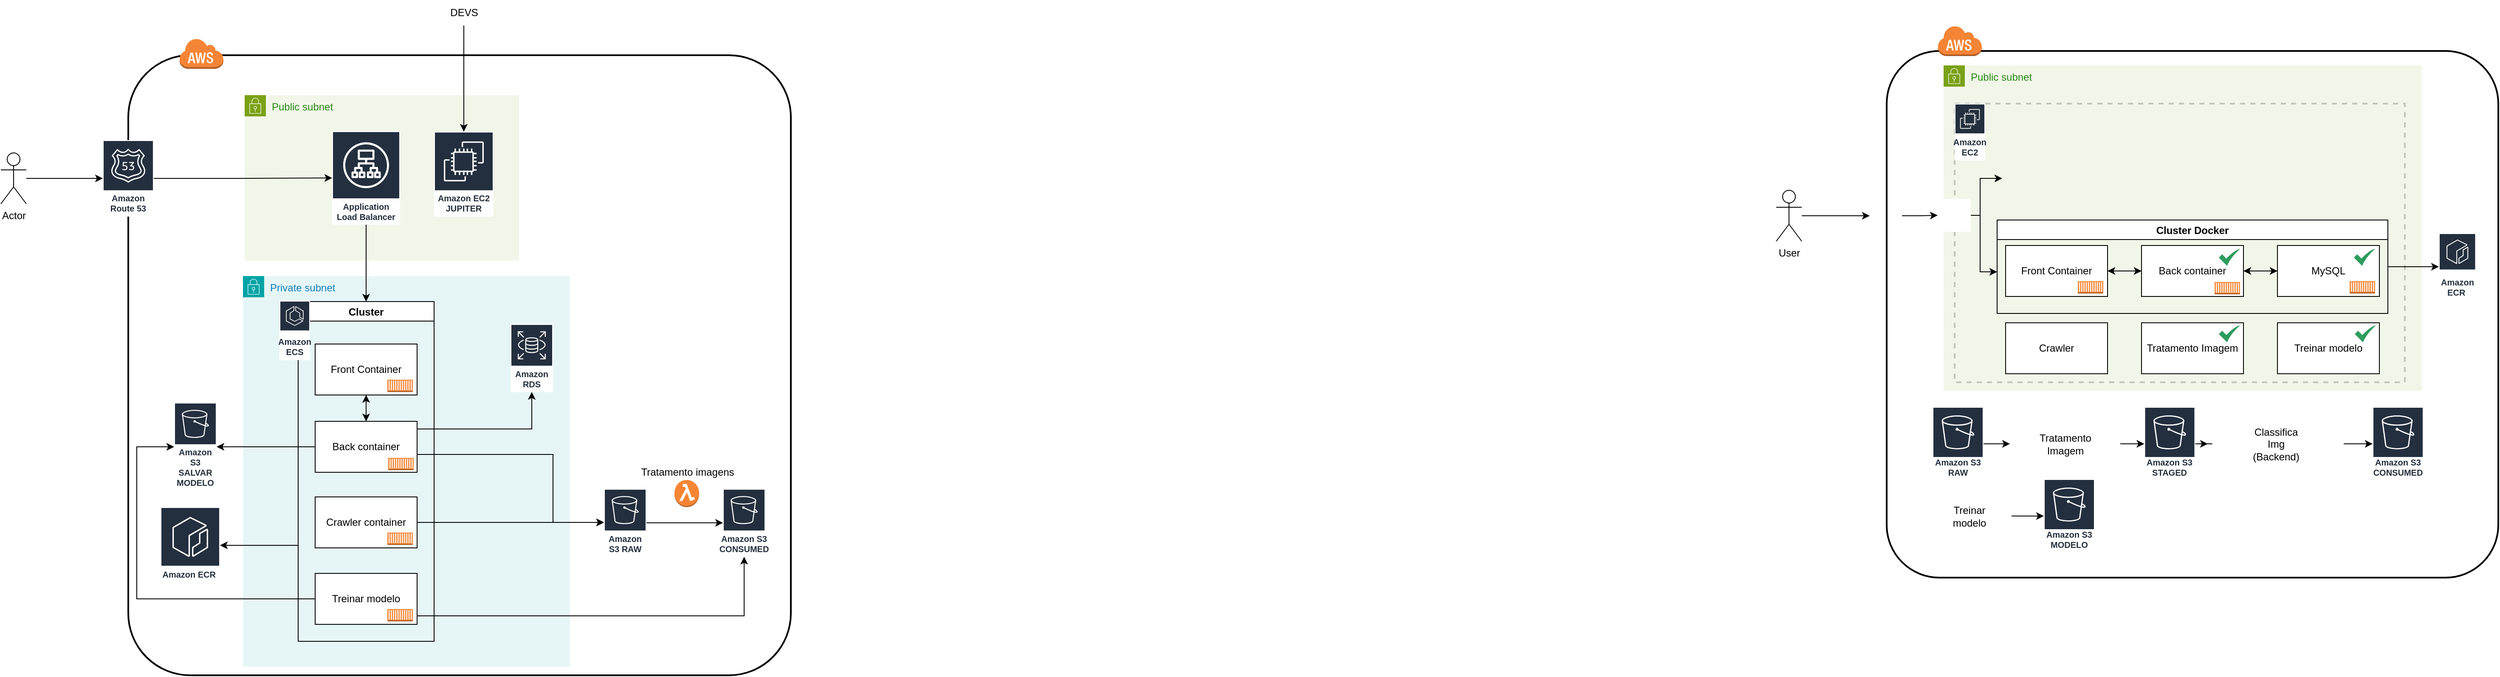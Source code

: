 <mxfile version="24.4.4" type="device" pages="2">
  <diagram name="OLD" id="ZqrJ_23zCe6DwrdORcf6">
    <mxGraphModel dx="1877" dy="562" grid="1" gridSize="10" guides="1" tooltips="1" connect="1" arrows="1" fold="1" page="1" pageScale="1" pageWidth="827" pageHeight="1169" math="0" shadow="0">
      <root>
        <mxCell id="0" />
        <mxCell id="1" parent="0" />
        <mxCell id="BIoWJ3cozUv3GEVTjLDB-1" value="" style="rounded=1;arcSize=10;dashed=0;fillColor=none;gradientColor=none;strokeWidth=2;" parent="1" vertex="1">
          <mxGeometry x="1620" y="230" width="720" height="620" as="geometry" />
        </mxCell>
        <mxCell id="BIoWJ3cozUv3GEVTjLDB-9" value="Public subnet" style="points=[[0,0],[0.25,0],[0.5,0],[0.75,0],[1,0],[1,0.25],[1,0.5],[1,0.75],[1,1],[0.75,1],[0.5,1],[0.25,1],[0,1],[0,0.75],[0,0.5],[0,0.25]];outlineConnect=0;gradientColor=none;html=1;whiteSpace=wrap;fontSize=12;fontStyle=0;container=1;pointerEvents=0;collapsible=0;recursiveResize=0;shape=mxgraph.aws4.group;grIcon=mxgraph.aws4.group_security_group;grStroke=0;strokeColor=#7AA116;fillColor=#F2F6E8;verticalAlign=top;align=left;spacingLeft=30;fontColor=#248814;dashed=0;" parent="1" vertex="1">
          <mxGeometry x="1687" y="247" width="563" height="383" as="geometry" />
        </mxCell>
        <mxCell id="BIoWJ3cozUv3GEVTjLDB-45" value="" style="rounded=0;whiteSpace=wrap;html=1;dashed=1;labelBackgroundColor=none;opacity=20;fillColor=none;strokeWidth=2;" parent="1" vertex="1">
          <mxGeometry x="1700" y="292" width="530" height="328" as="geometry" />
        </mxCell>
        <mxCell id="lmjdraqhG0q6nObBBJ_i-1" value="" style="rounded=1;arcSize=10;dashed=0;fillColor=none;gradientColor=none;strokeWidth=2;" parent="1" vertex="1">
          <mxGeometry x="-450" y="235" width="780" height="730" as="geometry" />
        </mxCell>
        <mxCell id="lmjdraqhG0q6nObBBJ_i-33" value="Private subnet" style="points=[[0,0],[0.25,0],[0.5,0],[0.75,0],[1,0],[1,0.25],[1,0.5],[1,0.75],[1,1],[0.75,1],[0.5,1],[0.25,1],[0,1],[0,0.75],[0,0.5],[0,0.25]];outlineConnect=0;gradientColor=none;html=1;whiteSpace=wrap;fontSize=12;fontStyle=0;container=1;pointerEvents=0;collapsible=0;recursiveResize=0;shape=mxgraph.aws4.group;grIcon=mxgraph.aws4.group_security_group;grStroke=0;strokeColor=#00A4A6;fillColor=#E6F6F7;verticalAlign=top;align=left;spacingLeft=30;fontColor=#147EBA;dashed=0;" parent="1" vertex="1">
          <mxGeometry x="-315" y="495" width="385" height="460" as="geometry" />
        </mxCell>
        <mxCell id="lmjdraqhG0q6nObBBJ_i-39" style="edgeStyle=orthogonalEdgeStyle;rounded=0;orthogonalLoop=1;jettySize=auto;html=1;" parent="1" source="lmjdraqhG0q6nObBBJ_i-18" target="lmjdraqhG0q6nObBBJ_i-27" edge="1">
          <mxGeometry relative="1" as="geometry">
            <Array as="points">
              <mxPoint x="-280" y="812" />
              <mxPoint x="-280" y="812" />
            </Array>
          </mxGeometry>
        </mxCell>
        <mxCell id="lmjdraqhG0q6nObBBJ_i-18" value="Cluster" style="swimlane;" parent="1" vertex="1">
          <mxGeometry x="-250" y="525" width="160" height="400" as="geometry" />
        </mxCell>
        <mxCell id="lmjdraqhG0q6nObBBJ_i-2" value="" style="dashed=0;html=1;shape=mxgraph.aws3.cloud;fillColor=#F58536;gradientColor=none;dashed=0;" parent="1" vertex="1">
          <mxGeometry x="-390" y="215" width="52" height="36" as="geometry" />
        </mxCell>
        <mxCell id="lmjdraqhG0q6nObBBJ_i-12" style="edgeStyle=orthogonalEdgeStyle;rounded=0;orthogonalLoop=1;jettySize=auto;html=1;" parent="1" source="lmjdraqhG0q6nObBBJ_i-3" target="lmjdraqhG0q6nObBBJ_i-5" edge="1">
          <mxGeometry relative="1" as="geometry" />
        </mxCell>
        <mxCell id="lmjdraqhG0q6nObBBJ_i-3" value="Actor" style="shape=umlActor;verticalLabelPosition=bottom;verticalAlign=top;html=1;outlineConnect=0;" parent="1" vertex="1">
          <mxGeometry x="-600" y="350" width="30" height="60" as="geometry" />
        </mxCell>
        <mxCell id="lmjdraqhG0q6nObBBJ_i-5" value="Amazon Route 53" style="sketch=0;outlineConnect=0;fontColor=#232F3E;gradientColor=none;strokeColor=#ffffff;fillColor=#232F3E;dashed=0;verticalLabelPosition=middle;verticalAlign=bottom;align=center;html=1;whiteSpace=wrap;fontSize=10;fontStyle=1;spacing=3;shape=mxgraph.aws4.productIcon;prIcon=mxgraph.aws4.route_53;" parent="1" vertex="1">
          <mxGeometry x="-480" y="335" width="60" height="90" as="geometry" />
        </mxCell>
        <mxCell id="lmjdraqhG0q6nObBBJ_i-7" value="Public subnet" style="points=[[0,0],[0.25,0],[0.5,0],[0.75,0],[1,0],[1,0.25],[1,0.5],[1,0.75],[1,1],[0.75,1],[0.5,1],[0.25,1],[0,1],[0,0.75],[0,0.5],[0,0.25]];outlineConnect=0;gradientColor=none;html=1;whiteSpace=wrap;fontSize=12;fontStyle=0;container=1;pointerEvents=0;collapsible=0;recursiveResize=0;shape=mxgraph.aws4.group;grIcon=mxgraph.aws4.group_security_group;grStroke=0;strokeColor=#7AA116;fillColor=#F2F6E8;verticalAlign=top;align=left;spacingLeft=30;fontColor=#248814;dashed=0;" parent="1" vertex="1">
          <mxGeometry x="-313" y="282" width="323" height="195" as="geometry" />
        </mxCell>
        <mxCell id="lmjdraqhG0q6nObBBJ_i-69" style="edgeStyle=orthogonalEdgeStyle;rounded=0;orthogonalLoop=1;jettySize=auto;html=1;entryX=0.5;entryY=0;entryDx=0;entryDy=0;" parent="1" source="lmjdraqhG0q6nObBBJ_i-6" target="lmjdraqhG0q6nObBBJ_i-18" edge="1">
          <mxGeometry relative="1" as="geometry" />
        </mxCell>
        <mxCell id="lmjdraqhG0q6nObBBJ_i-6" value="Application Load Balancer" style="sketch=0;outlineConnect=0;fontColor=#232F3E;gradientColor=none;strokeColor=#ffffff;fillColor=#232F3E;dashed=0;verticalLabelPosition=middle;verticalAlign=bottom;align=center;html=1;whiteSpace=wrap;fontSize=10;fontStyle=1;spacing=3;shape=mxgraph.aws4.productIcon;prIcon=mxgraph.aws4.application_load_balancer;" parent="1" vertex="1">
          <mxGeometry x="-210" y="324.5" width="80" height="110" as="geometry" />
        </mxCell>
        <mxCell id="lmjdraqhG0q6nObBBJ_i-9" value="Amazon EC2&lt;div&gt;JUPITER&lt;/div&gt;" style="sketch=0;outlineConnect=0;fontColor=#232F3E;gradientColor=none;strokeColor=#ffffff;fillColor=#232F3E;dashed=0;verticalLabelPosition=middle;verticalAlign=bottom;align=center;html=1;whiteSpace=wrap;fontSize=10;fontStyle=1;spacing=3;shape=mxgraph.aws4.productIcon;prIcon=mxgraph.aws4.ec2;" parent="1" vertex="1">
          <mxGeometry x="-90" y="325" width="70" height="100" as="geometry" />
        </mxCell>
        <mxCell id="lmjdraqhG0q6nObBBJ_i-11" style="edgeStyle=orthogonalEdgeStyle;rounded=0;orthogonalLoop=1;jettySize=auto;html=1;" parent="1" source="lmjdraqhG0q6nObBBJ_i-10" target="lmjdraqhG0q6nObBBJ_i-9" edge="1">
          <mxGeometry relative="1" as="geometry" />
        </mxCell>
        <mxCell id="lmjdraqhG0q6nObBBJ_i-10" value="DEVS" style="text;html=1;align=center;verticalAlign=middle;resizable=0;points=[];autosize=1;strokeColor=none;fillColor=none;" parent="1" vertex="1">
          <mxGeometry x="-85" y="170" width="60" height="30" as="geometry" />
        </mxCell>
        <mxCell id="lmjdraqhG0q6nObBBJ_i-16" value="Amazon ECS" style="sketch=0;outlineConnect=0;fontColor=#232F3E;gradientColor=none;strokeColor=#ffffff;fillColor=#232F3E;dashed=0;verticalLabelPosition=middle;verticalAlign=bottom;align=center;html=1;whiteSpace=wrap;fontSize=10;fontStyle=1;spacing=3;shape=mxgraph.aws4.productIcon;prIcon=mxgraph.aws4.ecs;" parent="1" vertex="1">
          <mxGeometry x="-272" y="524" width="36" height="70" as="geometry" />
        </mxCell>
        <mxCell id="lmjdraqhG0q6nObBBJ_i-30" style="edgeStyle=orthogonalEdgeStyle;rounded=0;orthogonalLoop=1;jettySize=auto;html=1;" parent="1" source="lmjdraqhG0q6nObBBJ_i-21" target="lmjdraqhG0q6nObBBJ_i-22" edge="1">
          <mxGeometry relative="1" as="geometry" />
        </mxCell>
        <mxCell id="lmjdraqhG0q6nObBBJ_i-21" value="Front Container" style="whiteSpace=wrap;html=1;" parent="1" vertex="1">
          <mxGeometry x="-230" y="575" width="120" height="60" as="geometry" />
        </mxCell>
        <mxCell id="lmjdraqhG0q6nObBBJ_i-31" style="edgeStyle=orthogonalEdgeStyle;rounded=0;orthogonalLoop=1;jettySize=auto;html=1;" parent="1" source="lmjdraqhG0q6nObBBJ_i-22" target="lmjdraqhG0q6nObBBJ_i-21" edge="1">
          <mxGeometry relative="1" as="geometry" />
        </mxCell>
        <mxCell id="lmjdraqhG0q6nObBBJ_i-23" value="" style="outlineConnect=0;dashed=0;verticalLabelPosition=bottom;verticalAlign=top;align=center;html=1;shape=mxgraph.aws3.ec2_compute_container;fillColor=#F58534;gradientColor=none;" parent="1" vertex="1">
          <mxGeometry x="-145" y="617" width="30" height="14.5" as="geometry" />
        </mxCell>
        <mxCell id="lmjdraqhG0q6nObBBJ_i-27" value="Amazon ECR&amp;nbsp;" style="sketch=0;outlineConnect=0;fontColor=#232F3E;gradientColor=none;strokeColor=#ffffff;fillColor=#232F3E;dashed=0;verticalLabelPosition=middle;verticalAlign=bottom;align=center;html=1;whiteSpace=wrap;fontSize=10;fontStyle=1;spacing=3;shape=mxgraph.aws4.productIcon;prIcon=mxgraph.aws4.ecr;" parent="1" vertex="1">
          <mxGeometry x="-412" y="767" width="70" height="89" as="geometry" />
        </mxCell>
        <mxCell id="lmjdraqhG0q6nObBBJ_i-38" style="edgeStyle=orthogonalEdgeStyle;rounded=0;orthogonalLoop=1;jettySize=auto;html=1;" parent="1" source="lmjdraqhG0q6nObBBJ_i-5" target="lmjdraqhG0q6nObBBJ_i-6" edge="1">
          <mxGeometry relative="1" as="geometry" />
        </mxCell>
        <mxCell id="lmjdraqhG0q6nObBBJ_i-73" style="edgeStyle=orthogonalEdgeStyle;rounded=0;orthogonalLoop=1;jettySize=auto;html=1;" parent="1" source="lmjdraqhG0q6nObBBJ_i-40" target="lmjdraqhG0q6nObBBJ_i-41" edge="1">
          <mxGeometry relative="1" as="geometry" />
        </mxCell>
        <mxCell id="lmjdraqhG0q6nObBBJ_i-40" value="Amazon S3 RAW" style="sketch=0;outlineConnect=0;fontColor=#232F3E;gradientColor=none;strokeColor=#ffffff;fillColor=#232F3E;dashed=0;verticalLabelPosition=middle;verticalAlign=bottom;align=center;html=1;whiteSpace=wrap;fontSize=10;fontStyle=1;spacing=3;shape=mxgraph.aws4.productIcon;prIcon=mxgraph.aws4.s3;" parent="1" vertex="1">
          <mxGeometry x="110" y="745.5" width="50" height="80" as="geometry" />
        </mxCell>
        <mxCell id="lmjdraqhG0q6nObBBJ_i-41" value="Amazon S3 CONSUMED" style="sketch=0;outlineConnect=0;fontColor=#232F3E;gradientColor=none;strokeColor=#ffffff;fillColor=#232F3E;dashed=0;verticalLabelPosition=middle;verticalAlign=bottom;align=center;html=1;whiteSpace=wrap;fontSize=10;fontStyle=1;spacing=3;shape=mxgraph.aws4.productIcon;prIcon=mxgraph.aws4.s3;" parent="1" vertex="1">
          <mxGeometry x="250" y="745.5" width="50" height="80" as="geometry" />
        </mxCell>
        <mxCell id="lmjdraqhG0q6nObBBJ_i-44" value="Tratamento imagens" style="outlineConnect=0;dashed=0;verticalLabelPosition=top;verticalAlign=bottom;align=center;html=1;shape=mxgraph.aws3.lambda_function;fillColor=#F58534;gradientColor=none;labelPosition=center;" parent="1" vertex="1">
          <mxGeometry x="193" y="735" width="29" height="32" as="geometry" />
        </mxCell>
        <mxCell id="lmjdraqhG0q6nObBBJ_i-58" value="Amazon S3 SALVAR MODELO" style="sketch=0;outlineConnect=0;fontColor=#232F3E;gradientColor=none;strokeColor=#ffffff;fillColor=#232F3E;dashed=0;verticalLabelPosition=middle;verticalAlign=bottom;align=center;html=1;whiteSpace=wrap;fontSize=10;fontStyle=1;spacing=3;shape=mxgraph.aws4.productIcon;prIcon=mxgraph.aws4.s3;" parent="1" vertex="1">
          <mxGeometry x="-396" y="644" width="50" height="104" as="geometry" />
        </mxCell>
        <mxCell id="lmjdraqhG0q6nObBBJ_i-63" value="Amazon RDS" style="sketch=0;outlineConnect=0;fontColor=#232F3E;gradientColor=none;strokeColor=#ffffff;fillColor=#232F3E;dashed=0;verticalLabelPosition=middle;verticalAlign=bottom;align=center;html=1;whiteSpace=wrap;fontSize=10;fontStyle=1;spacing=3;shape=mxgraph.aws4.productIcon;prIcon=mxgraph.aws4.rds;" parent="1" vertex="1">
          <mxGeometry y="551.5" width="50" height="80" as="geometry" />
        </mxCell>
        <mxCell id="lmjdraqhG0q6nObBBJ_i-65" value="" style="group" parent="1" vertex="1" connectable="0">
          <mxGeometry x="-230" y="845" width="120" height="60" as="geometry" />
        </mxCell>
        <mxCell id="lmjdraqhG0q6nObBBJ_i-51" value="Treinar modelo" style="whiteSpace=wrap;html=1;" parent="lmjdraqhG0q6nObBBJ_i-65" vertex="1">
          <mxGeometry width="120" height="60" as="geometry" />
        </mxCell>
        <mxCell id="lmjdraqhG0q6nObBBJ_i-52" value="" style="outlineConnect=0;dashed=0;verticalLabelPosition=bottom;verticalAlign=top;align=center;html=1;shape=mxgraph.aws3.ec2_compute_container;fillColor=#F58534;gradientColor=none;" parent="lmjdraqhG0q6nObBBJ_i-65" vertex="1">
          <mxGeometry x="85" y="42" width="30" height="14.5" as="geometry" />
        </mxCell>
        <mxCell id="lmjdraqhG0q6nObBBJ_i-53" value="" style="shape=image;html=1;verticalAlign=top;verticalLabelPosition=bottom;labelBackgroundColor=#ffffff;imageAspect=0;aspect=fixed;image=https://cdn1.iconfinder.com/data/icons/material-core/20/schedule-128.png" parent="lmjdraqhG0q6nObBBJ_i-65" vertex="1">
          <mxGeometry x="4" y="3" width="18" height="18" as="geometry" />
        </mxCell>
        <mxCell id="lmjdraqhG0q6nObBBJ_i-66" value="" style="group" parent="1" vertex="1" connectable="0">
          <mxGeometry x="-230" y="755" width="120" height="60" as="geometry" />
        </mxCell>
        <mxCell id="lmjdraqhG0q6nObBBJ_i-47" value="Crawler container" style="whiteSpace=wrap;html=1;" parent="lmjdraqhG0q6nObBBJ_i-66" vertex="1">
          <mxGeometry width="120" height="60" as="geometry" />
        </mxCell>
        <mxCell id="lmjdraqhG0q6nObBBJ_i-48" value="" style="outlineConnect=0;dashed=0;verticalLabelPosition=bottom;verticalAlign=top;align=center;html=1;shape=mxgraph.aws3.ec2_compute_container;fillColor=#F58534;gradientColor=none;" parent="lmjdraqhG0q6nObBBJ_i-66" vertex="1">
          <mxGeometry x="85" y="42" width="30" height="14.5" as="geometry" />
        </mxCell>
        <mxCell id="lmjdraqhG0q6nObBBJ_i-50" value="" style="shape=image;html=1;verticalAlign=top;verticalLabelPosition=bottom;labelBackgroundColor=#ffffff;imageAspect=0;aspect=fixed;image=https://cdn1.iconfinder.com/data/icons/material-core/20/schedule-128.png" parent="lmjdraqhG0q6nObBBJ_i-66" vertex="1">
          <mxGeometry x="4" y="3" width="18" height="18" as="geometry" />
        </mxCell>
        <mxCell id="lmjdraqhG0q6nObBBJ_i-67" value="" style="group" parent="1" vertex="1" connectable="0">
          <mxGeometry x="-230" y="666" width="120" height="60" as="geometry" />
        </mxCell>
        <mxCell id="lmjdraqhG0q6nObBBJ_i-22" value="Back container" style="whiteSpace=wrap;html=1;" parent="lmjdraqhG0q6nObBBJ_i-67" vertex="1">
          <mxGeometry width="120" height="60" as="geometry" />
        </mxCell>
        <mxCell id="lmjdraqhG0q6nObBBJ_i-24" value="" style="outlineConnect=0;dashed=0;verticalLabelPosition=bottom;verticalAlign=top;align=center;html=1;shape=mxgraph.aws3.ec2_compute_container;fillColor=#F58534;gradientColor=none;" parent="lmjdraqhG0q6nObBBJ_i-67" vertex="1">
          <mxGeometry x="86" y="43" width="30" height="14.5" as="geometry" />
        </mxCell>
        <mxCell id="lmjdraqhG0q6nObBBJ_i-68" style="edgeStyle=orthogonalEdgeStyle;rounded=0;orthogonalLoop=1;jettySize=auto;html=1;" parent="1" source="lmjdraqhG0q6nObBBJ_i-22" target="lmjdraqhG0q6nObBBJ_i-63" edge="1">
          <mxGeometry relative="1" as="geometry">
            <Array as="points">
              <mxPoint x="25" y="675" />
            </Array>
          </mxGeometry>
        </mxCell>
        <mxCell id="lmjdraqhG0q6nObBBJ_i-70" style="edgeStyle=orthogonalEdgeStyle;rounded=0;orthogonalLoop=1;jettySize=auto;html=1;" parent="1" source="lmjdraqhG0q6nObBBJ_i-22" target="lmjdraqhG0q6nObBBJ_i-40" edge="1">
          <mxGeometry relative="1" as="geometry">
            <Array as="points">
              <mxPoint x="50" y="705" />
              <mxPoint x="50" y="785" />
            </Array>
          </mxGeometry>
        </mxCell>
        <mxCell id="lmjdraqhG0q6nObBBJ_i-71" style="edgeStyle=orthogonalEdgeStyle;rounded=0;orthogonalLoop=1;jettySize=auto;html=1;" parent="1" source="lmjdraqhG0q6nObBBJ_i-47" target="lmjdraqhG0q6nObBBJ_i-40" edge="1">
          <mxGeometry relative="1" as="geometry">
            <Array as="points">
              <mxPoint x="60" y="785" />
              <mxPoint x="60" y="785" />
            </Array>
          </mxGeometry>
        </mxCell>
        <mxCell id="lmjdraqhG0q6nObBBJ_i-72" style="edgeStyle=orthogonalEdgeStyle;rounded=0;orthogonalLoop=1;jettySize=auto;html=1;" parent="1" source="lmjdraqhG0q6nObBBJ_i-51" target="lmjdraqhG0q6nObBBJ_i-41" edge="1">
          <mxGeometry relative="1" as="geometry">
            <Array as="points">
              <mxPoint x="275" y="895" />
            </Array>
          </mxGeometry>
        </mxCell>
        <mxCell id="lmjdraqhG0q6nObBBJ_i-74" style="edgeStyle=orthogonalEdgeStyle;rounded=0;orthogonalLoop=1;jettySize=auto;html=1;" parent="1" source="lmjdraqhG0q6nObBBJ_i-22" target="lmjdraqhG0q6nObBBJ_i-58" edge="1">
          <mxGeometry relative="1" as="geometry" />
        </mxCell>
        <mxCell id="lmjdraqhG0q6nObBBJ_i-75" style="edgeStyle=orthogonalEdgeStyle;rounded=0;orthogonalLoop=1;jettySize=auto;html=1;" parent="1" source="lmjdraqhG0q6nObBBJ_i-51" target="lmjdraqhG0q6nObBBJ_i-58" edge="1">
          <mxGeometry relative="1" as="geometry">
            <Array as="points">
              <mxPoint x="-440" y="875" />
              <mxPoint x="-440" y="696" />
            </Array>
          </mxGeometry>
        </mxCell>
        <mxCell id="luwaq-FpW5Ecqqxh3gmB-5" style="edgeStyle=orthogonalEdgeStyle;rounded=0;orthogonalLoop=1;jettySize=auto;html=1;" parent="1" source="BIoWJ3cozUv3GEVTjLDB-4" target="BIoWJ3cozUv3GEVTjLDB-20" edge="1">
          <mxGeometry relative="1" as="geometry" />
        </mxCell>
        <mxCell id="BIoWJ3cozUv3GEVTjLDB-4" value="Cluster Docker" style="swimlane;" parent="1" vertex="1">
          <mxGeometry x="1750" y="429" width="460" height="110" as="geometry" />
        </mxCell>
        <mxCell id="BIoWJ3cozUv3GEVTjLDB-5" value="" style="dashed=0;html=1;shape=mxgraph.aws3.cloud;fillColor=#F58536;gradientColor=none;dashed=0;" parent="1" vertex="1">
          <mxGeometry x="1680" y="200" width="52" height="36" as="geometry" />
        </mxCell>
        <mxCell id="BIoWJ3cozUv3GEVTjLDB-63" style="edgeStyle=orthogonalEdgeStyle;rounded=0;orthogonalLoop=1;jettySize=auto;html=1;" parent="1" source="BIoWJ3cozUv3GEVTjLDB-7" target="BIoWJ3cozUv3GEVTjLDB-62" edge="1">
          <mxGeometry relative="1" as="geometry" />
        </mxCell>
        <mxCell id="BIoWJ3cozUv3GEVTjLDB-7" value="User" style="shape=umlActor;verticalLabelPosition=bottom;verticalAlign=top;html=1;outlineConnect=0;" parent="1" vertex="1">
          <mxGeometry x="1490" y="394" width="30" height="60" as="geometry" />
        </mxCell>
        <mxCell id="BIoWJ3cozUv3GEVTjLDB-16" style="edgeStyle=orthogonalEdgeStyle;rounded=0;orthogonalLoop=1;jettySize=auto;html=1;" parent="1" source="BIoWJ3cozUv3GEVTjLDB-17" target="BIoWJ3cozUv3GEVTjLDB-37" edge="1">
          <mxGeometry relative="1" as="geometry" />
        </mxCell>
        <mxCell id="BIoWJ3cozUv3GEVTjLDB-17" value="Front Container" style="whiteSpace=wrap;html=1;" parent="1" vertex="1">
          <mxGeometry x="1760" y="459" width="120" height="60" as="geometry" />
        </mxCell>
        <mxCell id="BIoWJ3cozUv3GEVTjLDB-18" style="edgeStyle=orthogonalEdgeStyle;rounded=0;orthogonalLoop=1;jettySize=auto;html=1;" parent="1" source="BIoWJ3cozUv3GEVTjLDB-37" target="BIoWJ3cozUv3GEVTjLDB-17" edge="1">
          <mxGeometry relative="1" as="geometry" />
        </mxCell>
        <mxCell id="BIoWJ3cozUv3GEVTjLDB-19" value="" style="outlineConnect=0;dashed=0;verticalLabelPosition=bottom;verticalAlign=top;align=center;html=1;shape=mxgraph.aws3.ec2_compute_container;fillColor=#F58534;gradientColor=none;" parent="1" vertex="1">
          <mxGeometry x="1845" y="501" width="30" height="14.5" as="geometry" />
        </mxCell>
        <mxCell id="BIoWJ3cozUv3GEVTjLDB-20" value="Amazon ECR&amp;nbsp;" style="sketch=0;outlineConnect=0;fontColor=#232F3E;gradientColor=none;strokeColor=#ffffff;fillColor=#232F3E;dashed=0;verticalLabelPosition=middle;verticalAlign=bottom;align=center;html=1;whiteSpace=wrap;fontSize=10;fontStyle=1;spacing=3;shape=mxgraph.aws4.productIcon;prIcon=mxgraph.aws4.ecr;" parent="1" vertex="1">
          <mxGeometry x="2270" y="444.5" width="43.75" height="79" as="geometry" />
        </mxCell>
        <mxCell id="BIoWJ3cozUv3GEVTjLDB-28" value="" style="group" parent="1" vertex="1" connectable="0">
          <mxGeometry x="1920" y="550" width="120" height="60" as="geometry" />
        </mxCell>
        <mxCell id="BIoWJ3cozUv3GEVTjLDB-29" value="Tratamento Imagem" style="whiteSpace=wrap;html=1;" parent="BIoWJ3cozUv3GEVTjLDB-28" vertex="1">
          <mxGeometry width="120" height="60" as="geometry" />
        </mxCell>
        <mxCell id="BIoWJ3cozUv3GEVTjLDB-31" value="" style="shape=image;html=1;verticalAlign=top;verticalLabelPosition=bottom;labelBackgroundColor=#ffffff;imageAspect=0;aspect=fixed;image=https://cdn1.iconfinder.com/data/icons/material-core/20/schedule-128.png" parent="BIoWJ3cozUv3GEVTjLDB-28" vertex="1">
          <mxGeometry x="4" y="3" width="18" height="18" as="geometry" />
        </mxCell>
        <mxCell id="BIoWJ3cozUv3GEVTjLDB-32" value="" style="group" parent="1" vertex="1" connectable="0">
          <mxGeometry x="1760" y="550" width="120" height="60" as="geometry" />
        </mxCell>
        <mxCell id="BIoWJ3cozUv3GEVTjLDB-33" value="Crawler" style="whiteSpace=wrap;html=1;" parent="BIoWJ3cozUv3GEVTjLDB-32" vertex="1">
          <mxGeometry width="120" height="60" as="geometry" />
        </mxCell>
        <mxCell id="BIoWJ3cozUv3GEVTjLDB-35" value="" style="shape=image;html=1;verticalAlign=top;verticalLabelPosition=bottom;labelBackgroundColor=#ffffff;imageAspect=0;aspect=fixed;image=https://cdn1.iconfinder.com/data/icons/material-core/20/schedule-128.png" parent="BIoWJ3cozUv3GEVTjLDB-32" vertex="1">
          <mxGeometry x="4" y="3" width="18" height="18" as="geometry" />
        </mxCell>
        <mxCell id="BIoWJ3cozUv3GEVTjLDB-36" value="" style="group" parent="1" vertex="1" connectable="0">
          <mxGeometry x="1920" y="459" width="120" height="60" as="geometry" />
        </mxCell>
        <mxCell id="BIoWJ3cozUv3GEVTjLDB-37" value="Back container" style="whiteSpace=wrap;html=1;" parent="BIoWJ3cozUv3GEVTjLDB-36" vertex="1">
          <mxGeometry width="120" height="60" as="geometry" />
        </mxCell>
        <mxCell id="BIoWJ3cozUv3GEVTjLDB-38" value="" style="outlineConnect=0;dashed=0;verticalLabelPosition=bottom;verticalAlign=top;align=center;html=1;shape=mxgraph.aws3.ec2_compute_container;fillColor=#F58534;gradientColor=none;" parent="BIoWJ3cozUv3GEVTjLDB-36" vertex="1">
          <mxGeometry x="86" y="43" width="30" height="14.5" as="geometry" />
        </mxCell>
        <mxCell id="BIoWJ3cozUv3GEVTjLDB-12" value="Amazon EC2" style="sketch=0;outlineConnect=0;fontColor=#232F3E;gradientColor=none;strokeColor=#ffffff;fillColor=#232F3E;dashed=0;verticalLabelPosition=middle;verticalAlign=bottom;align=center;html=1;whiteSpace=wrap;fontSize=10;fontStyle=1;spacing=3;shape=mxgraph.aws4.productIcon;prIcon=mxgraph.aws4.ec2;" parent="1" vertex="1">
          <mxGeometry x="1700" y="292" width="36" height="67" as="geometry" />
        </mxCell>
        <mxCell id="BIoWJ3cozUv3GEVTjLDB-46" value="" style="group;fillColor=#fff2cc;strokeColor=#d6b656;" parent="1" vertex="1" connectable="0">
          <mxGeometry x="2080" y="459" width="120" height="60" as="geometry" />
        </mxCell>
        <mxCell id="BIoWJ3cozUv3GEVTjLDB-47" value="MySQL" style="whiteSpace=wrap;html=1;" parent="BIoWJ3cozUv3GEVTjLDB-46" vertex="1">
          <mxGeometry width="120" height="60" as="geometry" />
        </mxCell>
        <mxCell id="BIoWJ3cozUv3GEVTjLDB-48" value="" style="outlineConnect=0;dashed=0;verticalLabelPosition=bottom;verticalAlign=top;align=center;html=1;shape=mxgraph.aws3.ec2_compute_container;fillColor=#F58534;gradientColor=none;" parent="BIoWJ3cozUv3GEVTjLDB-46" vertex="1">
          <mxGeometry x="85" y="42" width="30" height="14.5" as="geometry" />
        </mxCell>
        <mxCell id="BIoWJ3cozUv3GEVTjLDB-50" style="edgeStyle=orthogonalEdgeStyle;rounded=0;orthogonalLoop=1;jettySize=auto;html=1;" parent="1" source="BIoWJ3cozUv3GEVTjLDB-37" target="BIoWJ3cozUv3GEVTjLDB-47" edge="1">
          <mxGeometry relative="1" as="geometry" />
        </mxCell>
        <mxCell id="BIoWJ3cozUv3GEVTjLDB-51" style="edgeStyle=orthogonalEdgeStyle;rounded=0;orthogonalLoop=1;jettySize=auto;html=1;" parent="1" source="BIoWJ3cozUv3GEVTjLDB-47" target="BIoWJ3cozUv3GEVTjLDB-37" edge="1">
          <mxGeometry relative="1" as="geometry" />
        </mxCell>
        <mxCell id="luwaq-FpW5Ecqqxh3gmB-17" style="edgeStyle=orthogonalEdgeStyle;rounded=0;orthogonalLoop=1;jettySize=auto;html=1;" parent="1" source="BIoWJ3cozUv3GEVTjLDB-61" target="BIoWJ3cozUv3GEVTjLDB-65" edge="1">
          <mxGeometry relative="1" as="geometry">
            <Array as="points">
              <mxPoint x="1730" y="424" />
              <mxPoint x="1730" y="380" />
            </Array>
          </mxGeometry>
        </mxCell>
        <mxCell id="luwaq-FpW5Ecqqxh3gmB-19" style="edgeStyle=orthogonalEdgeStyle;rounded=0;orthogonalLoop=1;jettySize=auto;html=1;" parent="1" source="BIoWJ3cozUv3GEVTjLDB-61" edge="1">
          <mxGeometry relative="1" as="geometry">
            <mxPoint x="1750" y="490" as="targetPoint" />
            <Array as="points">
              <mxPoint x="1730" y="424" />
              <mxPoint x="1730" y="490" />
            </Array>
          </mxGeometry>
        </mxCell>
        <mxCell id="BIoWJ3cozUv3GEVTjLDB-61" value="" style="shape=image;verticalLabelPosition=bottom;labelBackgroundColor=default;verticalAlign=top;aspect=fixed;imageAspect=0;image=https://quiksite.com/wp-content/uploads/2016/09/Nginx-Logo-02.png;imageBackground=default;fontStyle=1" parent="1" vertex="1">
          <mxGeometry x="1680" y="404" width="39" height="39" as="geometry" />
        </mxCell>
        <mxCell id="BIoWJ3cozUv3GEVTjLDB-64" style="edgeStyle=orthogonalEdgeStyle;rounded=0;orthogonalLoop=1;jettySize=auto;html=1;" parent="1" source="BIoWJ3cozUv3GEVTjLDB-62" target="BIoWJ3cozUv3GEVTjLDB-61" edge="1">
          <mxGeometry relative="1" as="geometry" />
        </mxCell>
        <mxCell id="BIoWJ3cozUv3GEVTjLDB-62" value="" style="shape=image;verticalLabelPosition=bottom;labelBackgroundColor=default;verticalAlign=top;aspect=fixed;imageAspect=0;image=https://d2qr50rz2oof04.cloudfront.net/assets/img/logo/logo-bug.png;" parent="1" vertex="1">
          <mxGeometry x="1600" y="405" width="38" height="38" as="geometry" />
        </mxCell>
        <mxCell id="BIoWJ3cozUv3GEVTjLDB-65" value="" style="shape=image;verticalLabelPosition=bottom;labelBackgroundColor=default;verticalAlign=top;aspect=fixed;imageAspect=0;image=https://upload.wikimedia.org/wikipedia/commons/thumb/3/38/Jupyter_logo.svg/1200px-Jupyter_logo.svg.png;" parent="1" vertex="1">
          <mxGeometry x="1756" y="355.5" width="37.95" height="44" as="geometry" />
        </mxCell>
        <mxCell id="luwaq-FpW5Ecqqxh3gmB-6" value="" style="group" parent="1" vertex="1" connectable="0">
          <mxGeometry x="2080" y="550" width="120" height="60" as="geometry" />
        </mxCell>
        <mxCell id="luwaq-FpW5Ecqqxh3gmB-7" value="Treinar modelo" style="whiteSpace=wrap;html=1;" parent="luwaq-FpW5Ecqqxh3gmB-6" vertex="1">
          <mxGeometry width="120" height="60" as="geometry" />
        </mxCell>
        <mxCell id="luwaq-FpW5Ecqqxh3gmB-8" value="" style="shape=image;html=1;verticalAlign=top;verticalLabelPosition=bottom;labelBackgroundColor=#ffffff;imageAspect=0;aspect=fixed;image=https://cdn1.iconfinder.com/data/icons/material-core/20/schedule-128.png" parent="luwaq-FpW5Ecqqxh3gmB-6" vertex="1">
          <mxGeometry x="4" y="3" width="18" height="18" as="geometry" />
        </mxCell>
        <mxCell id="luwaq-FpW5Ecqqxh3gmB-30" style="edgeStyle=orthogonalEdgeStyle;rounded=0;orthogonalLoop=1;jettySize=auto;html=1;" parent="1" source="luwaq-FpW5Ecqqxh3gmB-12" target="luwaq-FpW5Ecqqxh3gmB-26" edge="1">
          <mxGeometry relative="1" as="geometry" />
        </mxCell>
        <mxCell id="luwaq-FpW5Ecqqxh3gmB-12" value="&lt;span style=&quot;text-wrap: wrap;&quot;&gt;Tratamento Imagem&lt;/span&gt;" style="text;html=1;align=center;verticalAlign=middle;resizable=0;points=[];autosize=1;strokeColor=none;fillColor=none;" parent="1" vertex="1">
          <mxGeometry x="1765" y="677.5" width="130" height="30" as="geometry" />
        </mxCell>
        <mxCell id="luwaq-FpW5Ecqqxh3gmB-33" style="edgeStyle=orthogonalEdgeStyle;rounded=0;orthogonalLoop=1;jettySize=auto;html=1;" parent="1" source="luwaq-FpW5Ecqqxh3gmB-15" target="luwaq-FpW5Ecqqxh3gmB-32" edge="1">
          <mxGeometry relative="1" as="geometry" />
        </mxCell>
        <mxCell id="luwaq-FpW5Ecqqxh3gmB-15" value="&lt;span style=&quot;text-wrap: wrap;&quot;&gt;Treinar modelo&lt;/span&gt;" style="text;html=1;align=center;verticalAlign=middle;resizable=0;points=[];autosize=1;strokeColor=none;fillColor=none;" parent="1" vertex="1">
          <mxGeometry x="1667" y="762.5" width="100" height="30" as="geometry" />
        </mxCell>
        <mxCell id="luwaq-FpW5Ecqqxh3gmB-35" style="edgeStyle=orthogonalEdgeStyle;rounded=0;orthogonalLoop=1;jettySize=auto;html=1;" parent="1" source="luwaq-FpW5Ecqqxh3gmB-26" target="luwaq-FpW5Ecqqxh3gmB-34" edge="1">
          <mxGeometry relative="1" as="geometry" />
        </mxCell>
        <mxCell id="luwaq-FpW5Ecqqxh3gmB-26" value="Amazon S3 STAGED" style="sketch=0;outlineConnect=0;fontColor=#232F3E;gradientColor=none;strokeColor=#ffffff;fillColor=#232F3E;dashed=0;verticalLabelPosition=middle;verticalAlign=bottom;align=center;html=1;whiteSpace=wrap;fontSize=10;fontStyle=1;spacing=3;shape=mxgraph.aws4.productIcon;prIcon=mxgraph.aws4.s3;" parent="1" vertex="1">
          <mxGeometry x="1923.25" y="649" width="60" height="87" as="geometry" />
        </mxCell>
        <mxCell id="luwaq-FpW5Ecqqxh3gmB-29" style="edgeStyle=orthogonalEdgeStyle;rounded=0;orthogonalLoop=1;jettySize=auto;html=1;" parent="1" source="luwaq-FpW5Ecqqxh3gmB-27" target="luwaq-FpW5Ecqqxh3gmB-12" edge="1">
          <mxGeometry relative="1" as="geometry" />
        </mxCell>
        <mxCell id="luwaq-FpW5Ecqqxh3gmB-27" value="Amazon S3 RAW" style="sketch=0;outlineConnect=0;fontColor=#232F3E;gradientColor=none;strokeColor=#ffffff;fillColor=#232F3E;dashed=0;verticalLabelPosition=middle;verticalAlign=bottom;align=center;html=1;whiteSpace=wrap;fontSize=10;fontStyle=1;spacing=3;shape=mxgraph.aws4.productIcon;prIcon=mxgraph.aws4.s3;" parent="1" vertex="1">
          <mxGeometry x="1674" y="649" width="60" height="87" as="geometry" />
        </mxCell>
        <mxCell id="luwaq-FpW5Ecqqxh3gmB-28" value="Amazon S3 CONSUMED" style="sketch=0;outlineConnect=0;fontColor=#232F3E;gradientColor=none;strokeColor=#ffffff;fillColor=#232F3E;dashed=0;verticalLabelPosition=middle;verticalAlign=bottom;align=center;html=1;whiteSpace=wrap;fontSize=10;fontStyle=1;spacing=3;shape=mxgraph.aws4.productIcon;prIcon=mxgraph.aws4.s3;" parent="1" vertex="1">
          <mxGeometry x="2192" y="649" width="60" height="87" as="geometry" />
        </mxCell>
        <mxCell id="luwaq-FpW5Ecqqxh3gmB-32" value="Amazon S3 MODELO" style="sketch=0;outlineConnect=0;fontColor=#232F3E;gradientColor=none;strokeColor=#ffffff;fillColor=#232F3E;dashed=0;verticalLabelPosition=middle;verticalAlign=bottom;align=center;html=1;whiteSpace=wrap;fontSize=10;fontStyle=1;spacing=3;shape=mxgraph.aws4.productIcon;prIcon=mxgraph.aws4.s3;" parent="1" vertex="1">
          <mxGeometry x="1805" y="734" width="60" height="87" as="geometry" />
        </mxCell>
        <mxCell id="luwaq-FpW5Ecqqxh3gmB-36" style="edgeStyle=orthogonalEdgeStyle;rounded=0;orthogonalLoop=1;jettySize=auto;html=1;" parent="1" source="luwaq-FpW5Ecqqxh3gmB-34" target="luwaq-FpW5Ecqqxh3gmB-28" edge="1">
          <mxGeometry relative="1" as="geometry" />
        </mxCell>
        <mxCell id="luwaq-FpW5Ecqqxh3gmB-34" value="&lt;span style=&quot;text-wrap: wrap;&quot;&gt;Classifica Img (Backend)&lt;/span&gt;" style="text;html=1;align=center;verticalAlign=middle;resizable=0;points=[];autosize=1;strokeColor=none;fillColor=none;" parent="1" vertex="1">
          <mxGeometry x="1998" y="677.5" width="160" height="30" as="geometry" />
        </mxCell>
        <mxCell id="8PdyWn6hzcgGw1TuxxXG-1" value="" style="sketch=0;html=1;aspect=fixed;strokeColor=none;shadow=0;align=center;fillColor=#2D9C5E;verticalAlign=top;labelPosition=center;verticalLabelPosition=bottom;shape=mxgraph.gcp2.check" vertex="1" parent="1">
          <mxGeometry x="2011" y="463" width="25" height="20" as="geometry" />
        </mxCell>
        <mxCell id="8PdyWn6hzcgGw1TuxxXG-2" value="" style="sketch=0;html=1;aspect=fixed;strokeColor=none;shadow=0;align=center;fillColor=#2D9C5E;verticalAlign=top;labelPosition=center;verticalLabelPosition=bottom;shape=mxgraph.gcp2.check" vertex="1" parent="1">
          <mxGeometry x="2170" y="463" width="25" height="20" as="geometry" />
        </mxCell>
        <mxCell id="8PdyWn6hzcgGw1TuxxXG-3" value="" style="sketch=0;html=1;aspect=fixed;strokeColor=none;shadow=0;align=center;fillColor=#2D9C5E;verticalAlign=top;labelPosition=center;verticalLabelPosition=bottom;shape=mxgraph.gcp2.check" vertex="1" parent="1">
          <mxGeometry x="2011" y="553" width="25" height="20" as="geometry" />
        </mxCell>
        <mxCell id="8PdyWn6hzcgGw1TuxxXG-4" value="" style="sketch=0;html=1;aspect=fixed;strokeColor=none;shadow=0;align=center;fillColor=#2D9C5E;verticalAlign=top;labelPosition=center;verticalLabelPosition=bottom;shape=mxgraph.gcp2.check" vertex="1" parent="1">
          <mxGeometry x="2171" y="553" width="25" height="20" as="geometry" />
        </mxCell>
      </root>
    </mxGraphModel>
  </diagram>
  <diagram id="CHJFgXz6-l2swV95Oxjh" name="NEW">
    <mxGraphModel dx="1434" dy="747" grid="1" gridSize="10" guides="1" tooltips="1" connect="1" arrows="1" fold="1" page="1" pageScale="1" pageWidth="827" pageHeight="1169" math="0" shadow="0">
      <root>
        <mxCell id="0" />
        <mxCell id="1" parent="0" />
        <mxCell id="oIhGREhywNbi6ACfQCjA-1" value="" style="rounded=1;arcSize=10;dashed=0;fillColor=none;gradientColor=none;strokeWidth=2;" vertex="1" parent="1">
          <mxGeometry x="210" y="290" width="830" height="700" as="geometry" />
        </mxCell>
        <mxCell id="oIhGREhywNbi6ACfQCjA-2" value="" style="dashed=0;html=1;shape=mxgraph.aws3.cloud;fillColor=#F58536;gradientColor=none;dashed=0;" vertex="1" parent="1">
          <mxGeometry x="230" y="270" width="52" height="36" as="geometry" />
        </mxCell>
        <mxCell id="oIhGREhywNbi6ACfQCjA-6" style="edgeStyle=orthogonalEdgeStyle;rounded=0;orthogonalLoop=1;jettySize=auto;html=1;" edge="1" parent="1" source="oIhGREhywNbi6ACfQCjA-4" target="oIhGREhywNbi6ACfQCjA-5">
          <mxGeometry relative="1" as="geometry" />
        </mxCell>
        <mxCell id="oIhGREhywNbi6ACfQCjA-4" value="Actor" style="shape=umlActor;verticalLabelPosition=bottom;verticalAlign=top;html=1;outlineConnect=0;" vertex="1" parent="1">
          <mxGeometry x="70" y="415" width="30" height="60" as="geometry" />
        </mxCell>
        <mxCell id="oIhGREhywNbi6ACfQCjA-5" value="NO-IP" style="shape=image;verticalLabelPosition=bottom;labelBackgroundColor=default;verticalAlign=top;aspect=fixed;imageAspect=0;image=https://d2qr50rz2oof04.cloudfront.net/assets/img/logo/logo-bug.png;" vertex="1" parent="1">
          <mxGeometry x="180" y="420" width="50" height="50" as="geometry" />
        </mxCell>
        <mxCell id="oIhGREhywNbi6ACfQCjA-7" value="VPC" style="sketch=0;outlineConnect=0;gradientColor=none;html=1;whiteSpace=wrap;fontSize=12;fontStyle=0;shape=mxgraph.aws4.group;grIcon=mxgraph.aws4.group_vpc;strokeColor=#B6BABF;fillColor=none;verticalAlign=top;align=left;spacingLeft=30;fontColor=#B6BABF;dashed=0;" vertex="1" parent="1">
          <mxGeometry x="260" y="330" width="710" height="320" as="geometry" />
        </mxCell>
      </root>
    </mxGraphModel>
  </diagram>
</mxfile>
